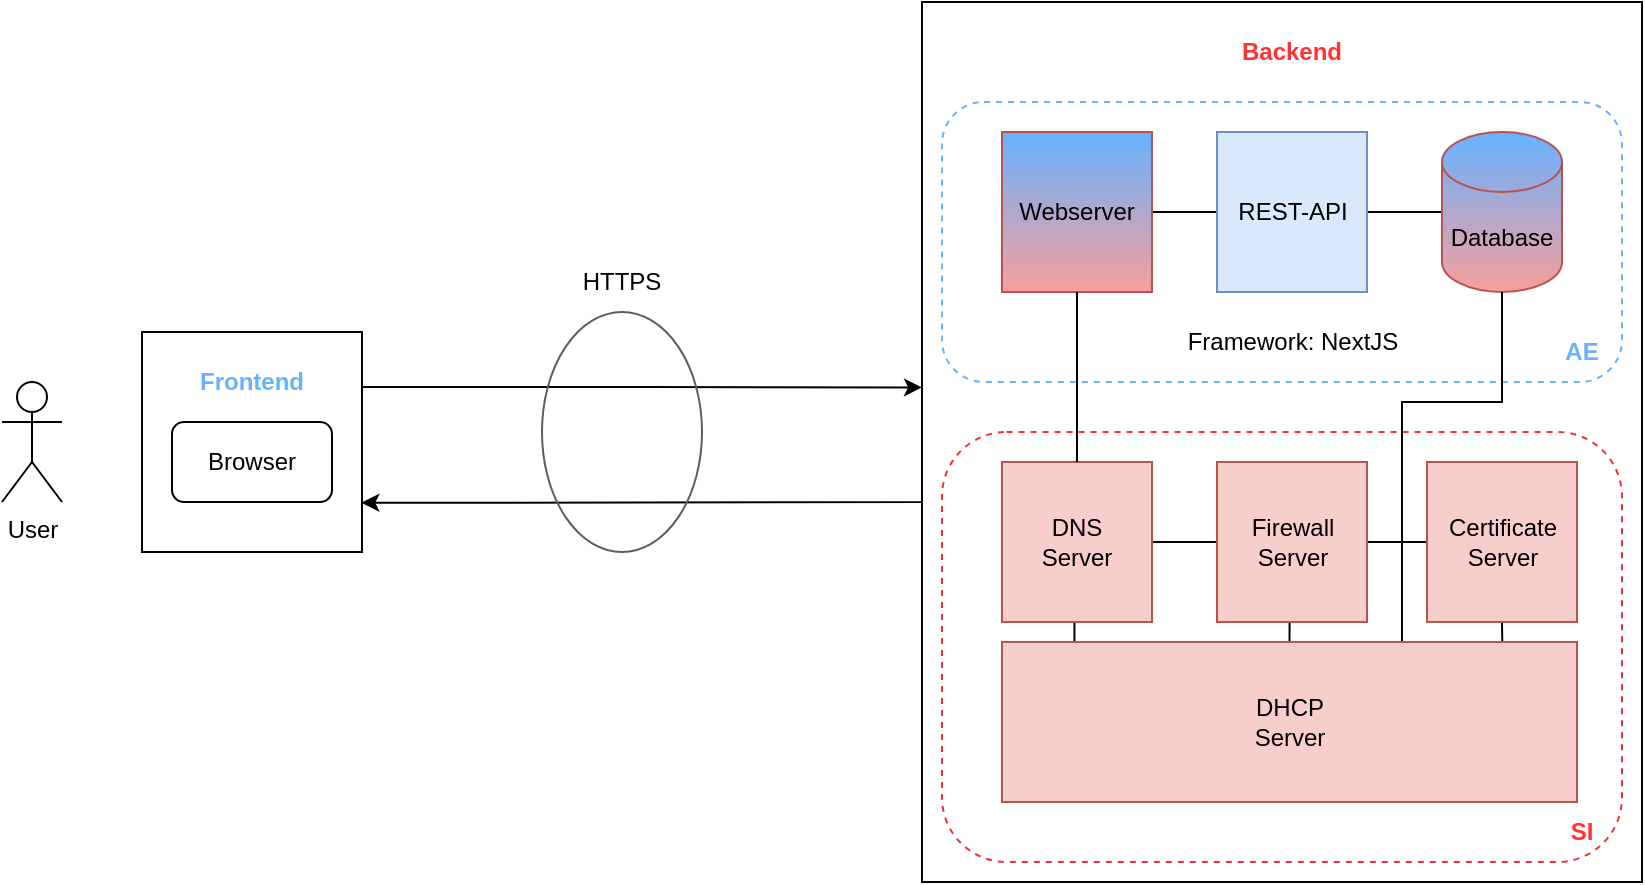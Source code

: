 <mxfile version="20.8.23"><diagram name="Page-1" id="kWejfVr1L3llAEpyeeOE"><mxGraphModel dx="661" dy="610" grid="1" gridSize="10" guides="1" tooltips="1" connect="1" arrows="1" fold="1" page="1" pageScale="1" pageWidth="850" pageHeight="1100" math="0" shadow="0"><root><mxCell id="0"/><mxCell id="1" parent="0"/><mxCell id="2yalE20bUOLZLKfq0hLz-1" value="User" style="shape=umlActor;verticalLabelPosition=bottom;verticalAlign=top;html=1;outlineConnect=0;" vertex="1" parent="1"><mxGeometry x="40" y="500" width="30" height="60" as="geometry"/></mxCell><mxCell id="2yalE20bUOLZLKfq0hLz-24" style="edgeStyle=orthogonalEdgeStyle;rounded=0;orthogonalLoop=1;jettySize=auto;html=1;exitX=1;exitY=0.25;exitDx=0;exitDy=0;entryX=0;entryY=0.438;entryDx=0;entryDy=0;entryPerimeter=0;fontColor=#FF3333;endArrow=classic;endFill=1;" edge="1" parent="1" source="2yalE20bUOLZLKfq0hLz-2" target="2yalE20bUOLZLKfq0hLz-5"><mxGeometry relative="1" as="geometry"/></mxCell><mxCell id="2yalE20bUOLZLKfq0hLz-26" style="edgeStyle=orthogonalEdgeStyle;rounded=0;orthogonalLoop=1;jettySize=auto;html=1;exitX=0.997;exitY=0.776;exitDx=0;exitDy=0;fontColor=#FF3333;endArrow=none;endFill=0;entryX=0;entryY=0.5;entryDx=0;entryDy=0;startArrow=classic;startFill=1;exitPerimeter=0;" edge="1" parent="1" source="2yalE20bUOLZLKfq0hLz-2" target="2yalE20bUOLZLKfq0hLz-5"><mxGeometry relative="1" as="geometry"><mxPoint x="499" y="557" as="targetPoint"/><Array as="points"><mxPoint x="240" y="560"/><mxPoint x="500" y="560"/></Array></mxGeometry></mxCell><mxCell id="2yalE20bUOLZLKfq0hLz-2" value="" style="rounded=0;whiteSpace=wrap;html=1;" vertex="1" parent="1"><mxGeometry x="110" y="475" width="110" height="110" as="geometry"/></mxCell><mxCell id="2yalE20bUOLZLKfq0hLz-3" value="Frontend" style="text;html=1;strokeColor=none;fillColor=none;align=center;verticalAlign=middle;whiteSpace=wrap;rounded=0;fontColor=#66B2FF;fontStyle=1" vertex="1" parent="1"><mxGeometry x="135" y="485" width="60" height="30" as="geometry"/></mxCell><mxCell id="2yalE20bUOLZLKfq0hLz-4" value="Browser" style="rounded=1;whiteSpace=wrap;html=1;" vertex="1" parent="1"><mxGeometry x="125" y="520" width="80" height="40" as="geometry"/></mxCell><mxCell id="2yalE20bUOLZLKfq0hLz-5" value="" style="rounded=0;whiteSpace=wrap;html=1;" vertex="1" parent="1"><mxGeometry x="500" y="310" width="360" height="440" as="geometry"/></mxCell><mxCell id="2yalE20bUOLZLKfq0hLz-6" value="Backend" style="text;html=1;strokeColor=none;fillColor=none;align=center;verticalAlign=middle;whiteSpace=wrap;rounded=0;fontColor=#FF3333;fontStyle=1" vertex="1" parent="1"><mxGeometry x="655" y="320" width="60" height="30" as="geometry"/></mxCell><mxCell id="2yalE20bUOLZLKfq0hLz-7" value="" style="rounded=1;whiteSpace=wrap;html=1;dashed=1;strokeColor=#66B2FF;" vertex="1" parent="1"><mxGeometry x="510" y="360" width="340" height="140" as="geometry"/></mxCell><mxCell id="2yalE20bUOLZLKfq0hLz-22" style="edgeStyle=orthogonalEdgeStyle;rounded=0;orthogonalLoop=1;jettySize=auto;html=1;exitX=1;exitY=0.5;exitDx=0;exitDy=0;entryX=0;entryY=0.5;entryDx=0;entryDy=0;fontColor=#FF3333;endArrow=none;endFill=0;" edge="1" parent="1" source="2yalE20bUOLZLKfq0hLz-8" target="2yalE20bUOLZLKfq0hLz-9"><mxGeometry relative="1" as="geometry"/></mxCell><mxCell id="2yalE20bUOLZLKfq0hLz-8" value="Webserver" style="rounded=0;whiteSpace=wrap;html=1;fillColor=#66B2FF;strokeColor=#b85450;fillStyle=auto;gradientColor=#F89F9C;gradientDirection=south;" vertex="1" parent="1"><mxGeometry x="540" y="375" width="75" height="80" as="geometry"/></mxCell><mxCell id="2yalE20bUOLZLKfq0hLz-23" style="edgeStyle=orthogonalEdgeStyle;rounded=0;orthogonalLoop=1;jettySize=auto;html=1;entryX=0;entryY=0.5;entryDx=0;entryDy=0;entryPerimeter=0;fontColor=#FF3333;endArrow=none;endFill=0;" edge="1" parent="1" source="2yalE20bUOLZLKfq0hLz-9" target="2yalE20bUOLZLKfq0hLz-10"><mxGeometry relative="1" as="geometry"/></mxCell><mxCell id="2yalE20bUOLZLKfq0hLz-9" value="REST-API" style="rounded=0;whiteSpace=wrap;html=1;fillColor=#dae8fc;strokeColor=#6c8ebf;" vertex="1" parent="1"><mxGeometry x="647.5" y="375" width="75" height="80" as="geometry"/></mxCell><mxCell id="2yalE20bUOLZLKfq0hLz-10" value="Database" style="shape=cylinder3;whiteSpace=wrap;html=1;boundedLbl=1;backgroundOutline=1;size=15;fillColor=#66B2FF;strokeColor=#b85450;gradientColor=#F89F9C;" vertex="1" parent="1"><mxGeometry x="760" y="375" width="60" height="80" as="geometry"/></mxCell><mxCell id="2yalE20bUOLZLKfq0hLz-11" value="Framework: NextJS" style="text;html=1;strokeColor=none;fillColor=none;align=center;verticalAlign=middle;whiteSpace=wrap;rounded=0;" vertex="1" parent="1"><mxGeometry x="628.75" y="465" width="112.5" height="30" as="geometry"/></mxCell><mxCell id="2yalE20bUOLZLKfq0hLz-12" value="" style="rounded=1;whiteSpace=wrap;html=1;dashed=1;strokeColor=#ed333b;" vertex="1" parent="1"><mxGeometry x="510" y="525" width="340" height="215" as="geometry"/></mxCell><mxCell id="2yalE20bUOLZLKfq0hLz-30" style="edgeStyle=orthogonalEdgeStyle;rounded=0;orthogonalLoop=1;jettySize=auto;html=1;exitX=1;exitY=0.5;exitDx=0;exitDy=0;entryX=0;entryY=0.5;entryDx=0;entryDy=0;fontColor=#FF3333;startArrow=none;startFill=0;endArrow=none;endFill=0;" edge="1" parent="1" source="2yalE20bUOLZLKfq0hLz-13" target="2yalE20bUOLZLKfq0hLz-14"><mxGeometry relative="1" as="geometry"/></mxCell><mxCell id="2yalE20bUOLZLKfq0hLz-32" style="edgeStyle=orthogonalEdgeStyle;rounded=0;orthogonalLoop=1;jettySize=auto;html=1;exitX=0.5;exitY=1;exitDx=0;exitDy=0;entryX=0.126;entryY=0.001;entryDx=0;entryDy=0;entryPerimeter=0;fontColor=#FF3333;startArrow=none;startFill=0;endArrow=none;endFill=0;" edge="1" parent="1" source="2yalE20bUOLZLKfq0hLz-13" target="2yalE20bUOLZLKfq0hLz-17"><mxGeometry relative="1" as="geometry"/></mxCell><mxCell id="2yalE20bUOLZLKfq0hLz-13" value="&lt;div&gt;DNS&lt;/div&gt;&lt;div&gt;Server&lt;br&gt;&lt;/div&gt;" style="rounded=0;whiteSpace=wrap;html=1;fillColor=#f8cecc;strokeColor=#b85450;" vertex="1" parent="1"><mxGeometry x="540" y="540" width="75" height="80" as="geometry"/></mxCell><mxCell id="2yalE20bUOLZLKfq0hLz-31" style="edgeStyle=orthogonalEdgeStyle;rounded=0;orthogonalLoop=1;jettySize=auto;html=1;exitX=1;exitY=0.5;exitDx=0;exitDy=0;entryX=0;entryY=0.5;entryDx=0;entryDy=0;fontColor=#FF3333;startArrow=none;startFill=0;endArrow=none;endFill=0;" edge="1" parent="1" source="2yalE20bUOLZLKfq0hLz-14" target="2yalE20bUOLZLKfq0hLz-15"><mxGeometry relative="1" as="geometry"/></mxCell><mxCell id="2yalE20bUOLZLKfq0hLz-33" style="edgeStyle=orthogonalEdgeStyle;rounded=0;orthogonalLoop=1;jettySize=auto;html=1;exitX=0.5;exitY=1;exitDx=0;exitDy=0;entryX=0.5;entryY=0;entryDx=0;entryDy=0;fontColor=#FF3333;startArrow=none;startFill=0;endArrow=none;endFill=0;" edge="1" parent="1" source="2yalE20bUOLZLKfq0hLz-14" target="2yalE20bUOLZLKfq0hLz-17"><mxGeometry relative="1" as="geometry"/></mxCell><mxCell id="2yalE20bUOLZLKfq0hLz-14" value="&lt;div&gt;Firewall&lt;/div&gt;&lt;div&gt;Server&lt;br&gt;&lt;/div&gt;" style="rounded=0;whiteSpace=wrap;html=1;fillColor=#f8cecc;strokeColor=#b85450;" vertex="1" parent="1"><mxGeometry x="647.5" y="540" width="75" height="80" as="geometry"/></mxCell><mxCell id="2yalE20bUOLZLKfq0hLz-34" style="edgeStyle=orthogonalEdgeStyle;rounded=0;orthogonalLoop=1;jettySize=auto;html=1;exitX=0.5;exitY=1;exitDx=0;exitDy=0;entryX=0.87;entryY=-0.005;entryDx=0;entryDy=0;entryPerimeter=0;fontColor=#FF3333;startArrow=none;startFill=0;endArrow=none;endFill=0;" edge="1" parent="1" source="2yalE20bUOLZLKfq0hLz-15" target="2yalE20bUOLZLKfq0hLz-17"><mxGeometry relative="1" as="geometry"/></mxCell><mxCell id="2yalE20bUOLZLKfq0hLz-15" value="&lt;div&gt;Certificate&lt;/div&gt;Server" style="rounded=0;whiteSpace=wrap;html=1;fillColor=#f8cecc;strokeColor=#b85450;" vertex="1" parent="1"><mxGeometry x="752.5" y="540" width="75" height="80" as="geometry"/></mxCell><mxCell id="2yalE20bUOLZLKfq0hLz-35" style="edgeStyle=orthogonalEdgeStyle;rounded=0;orthogonalLoop=1;jettySize=auto;html=1;exitX=0.75;exitY=0;exitDx=0;exitDy=0;fontColor=#FF3333;startArrow=none;startFill=0;endArrow=none;endFill=0;entryX=0.5;entryY=1;entryDx=0;entryDy=0;entryPerimeter=0;" edge="1" parent="1" source="2yalE20bUOLZLKfq0hLz-17" target="2yalE20bUOLZLKfq0hLz-10"><mxGeometry relative="1" as="geometry"><Array as="points"><mxPoint x="740" y="630"/><mxPoint x="740" y="510"/><mxPoint x="790" y="510"/></Array></mxGeometry></mxCell><mxCell id="2yalE20bUOLZLKfq0hLz-17" value="&lt;div&gt;DHCP&lt;/div&gt;&lt;div&gt;Server&lt;br&gt;&lt;/div&gt;" style="rounded=0;whiteSpace=wrap;html=1;fillColor=#f8cecc;strokeColor=#b85450;" vertex="1" parent="1"><mxGeometry x="540" y="630" width="287.5" height="80" as="geometry"/></mxCell><mxCell id="2yalE20bUOLZLKfq0hLz-19" value="AE" style="text;html=1;strokeColor=none;fillColor=none;align=center;verticalAlign=middle;whiteSpace=wrap;rounded=0;fontColor=#66B2FF;fontStyle=1" vertex="1" parent="1"><mxGeometry x="800" y="470" width="60" height="30" as="geometry"/></mxCell><mxCell id="2yalE20bUOLZLKfq0hLz-20" value="SI" style="text;html=1;strokeColor=none;fillColor=none;align=center;verticalAlign=middle;whiteSpace=wrap;rounded=0;fontColor=#FF3333;fontStyle=1" vertex="1" parent="1"><mxGeometry x="800" y="710" width="60" height="30" as="geometry"/></mxCell><mxCell id="2yalE20bUOLZLKfq0hLz-27" value="" style="ellipse;whiteSpace=wrap;html=1;rounded=1;fillStyle=auto;strokeColor=#5E5E5E;fontColor=#FF3333;fillColor=none;gradientColor=#F89F9C;gradientDirection=south;rotation=90;" vertex="1" parent="1"><mxGeometry x="290" y="485" width="120" height="80" as="geometry"/></mxCell><mxCell id="2yalE20bUOLZLKfq0hLz-28" value="HTTPS" style="text;html=1;strokeColor=none;fillColor=none;align=center;verticalAlign=middle;whiteSpace=wrap;rounded=0;fontColor=#000000;" vertex="1" parent="1"><mxGeometry x="320" y="435" width="60" height="30" as="geometry"/></mxCell><mxCell id="2yalE20bUOLZLKfq0hLz-29" style="edgeStyle=orthogonalEdgeStyle;rounded=0;orthogonalLoop=1;jettySize=auto;html=1;entryX=0.5;entryY=0;entryDx=0;entryDy=0;fontColor=#FF3333;startArrow=none;startFill=0;endArrow=none;endFill=0;" edge="1" parent="1" source="2yalE20bUOLZLKfq0hLz-8" target="2yalE20bUOLZLKfq0hLz-13"><mxGeometry relative="1" as="geometry"/></mxCell></root></mxGraphModel></diagram></mxfile>
